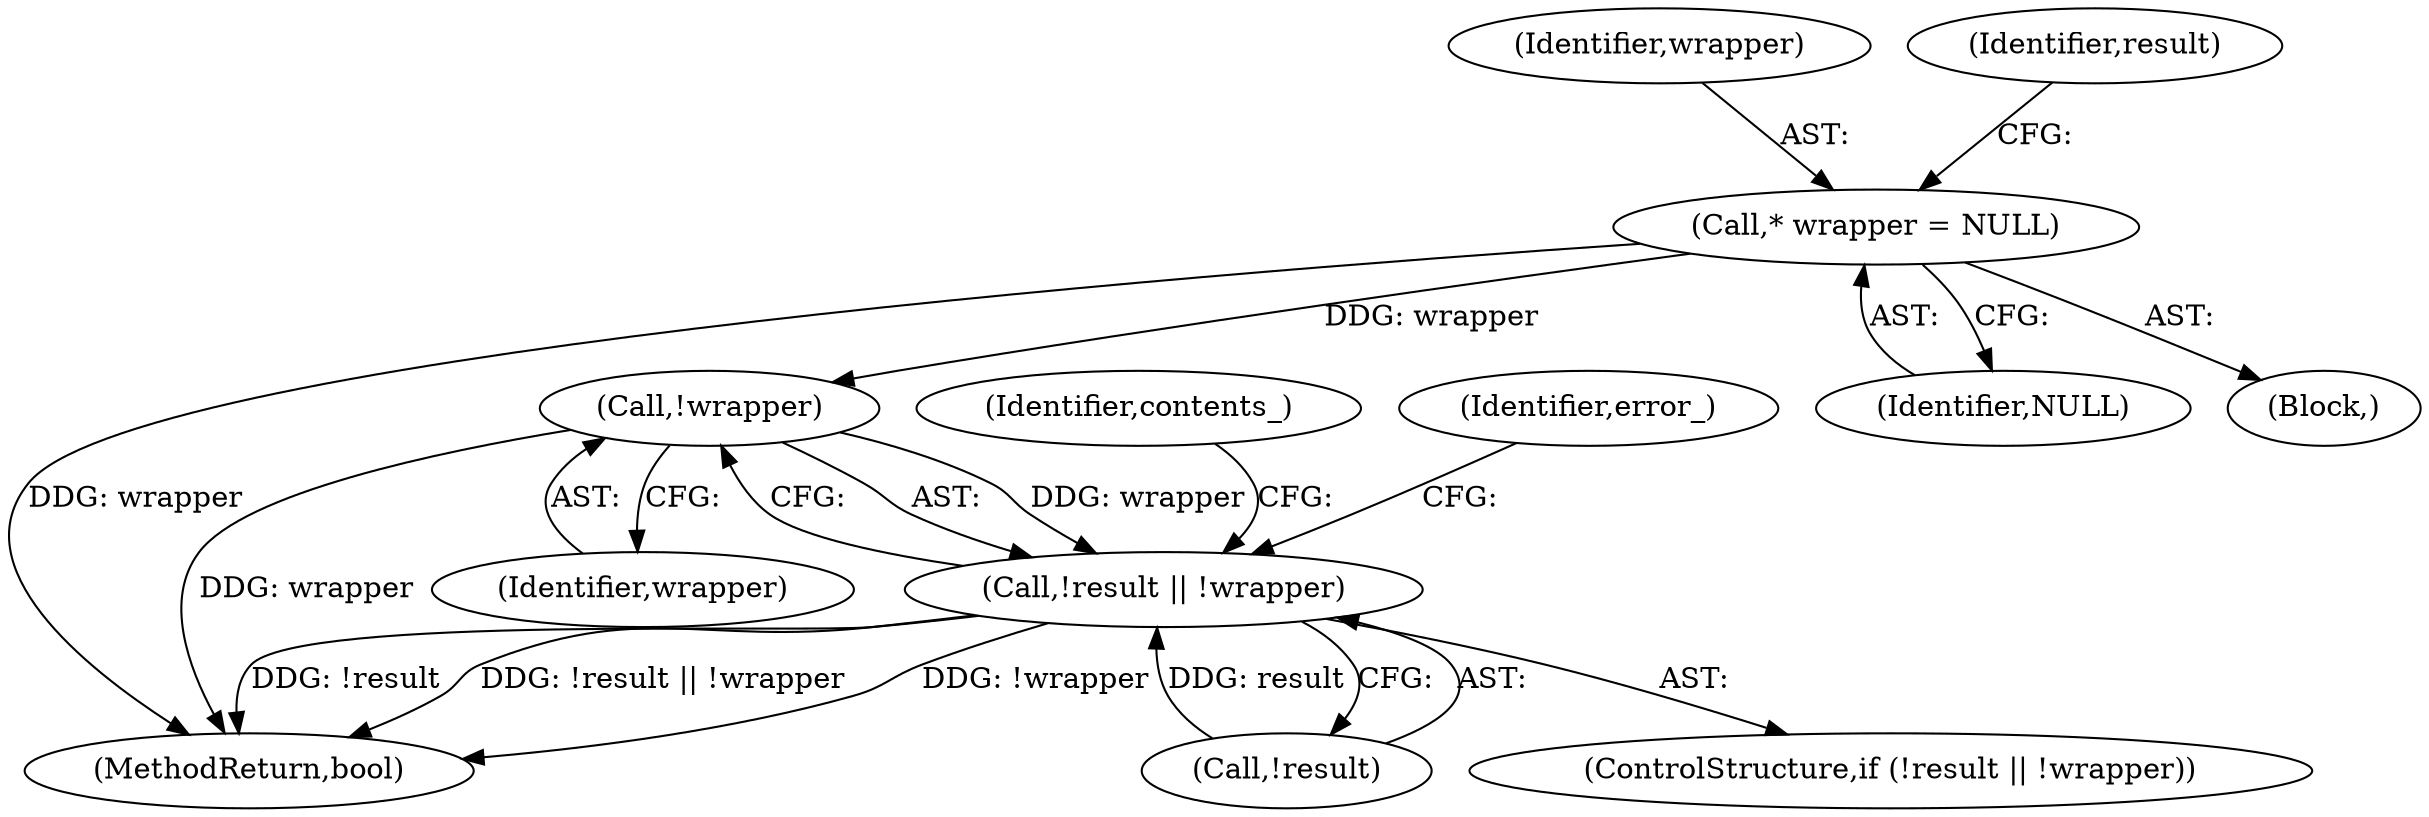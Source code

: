 digraph "0_Chrome_744c2a2d90c3c9a33c818e1ea4b7ccb5010663a0@pointer" {
"1000142" [label="(Call,!wrapper)"];
"1000123" [label="(Call,* wrapper = NULL)"];
"1000139" [label="(Call,!result || !wrapper)"];
"1000146" [label="(Identifier,error_)"];
"1000124" [label="(Identifier,wrapper)"];
"1000139" [label="(Call,!result || !wrapper)"];
"1000154" [label="(Identifier,contents_)"];
"1000125" [label="(Identifier,NULL)"];
"1000140" [label="(Call,!result)"];
"1000128" [label="(Identifier,result)"];
"1000142" [label="(Call,!wrapper)"];
"1000101" [label="(Block,)"];
"1000123" [label="(Call,* wrapper = NULL)"];
"1000138" [label="(ControlStructure,if (!result || !wrapper))"];
"1000169" [label="(MethodReturn,bool)"];
"1000143" [label="(Identifier,wrapper)"];
"1000142" -> "1000139"  [label="AST: "];
"1000142" -> "1000143"  [label="CFG: "];
"1000143" -> "1000142"  [label="AST: "];
"1000139" -> "1000142"  [label="CFG: "];
"1000142" -> "1000169"  [label="DDG: wrapper"];
"1000142" -> "1000139"  [label="DDG: wrapper"];
"1000123" -> "1000142"  [label="DDG: wrapper"];
"1000123" -> "1000101"  [label="AST: "];
"1000123" -> "1000125"  [label="CFG: "];
"1000124" -> "1000123"  [label="AST: "];
"1000125" -> "1000123"  [label="AST: "];
"1000128" -> "1000123"  [label="CFG: "];
"1000123" -> "1000169"  [label="DDG: wrapper"];
"1000139" -> "1000138"  [label="AST: "];
"1000139" -> "1000140"  [label="CFG: "];
"1000140" -> "1000139"  [label="AST: "];
"1000146" -> "1000139"  [label="CFG: "];
"1000154" -> "1000139"  [label="CFG: "];
"1000139" -> "1000169"  [label="DDG: !wrapper"];
"1000139" -> "1000169"  [label="DDG: !result"];
"1000139" -> "1000169"  [label="DDG: !result || !wrapper"];
"1000140" -> "1000139"  [label="DDG: result"];
}
